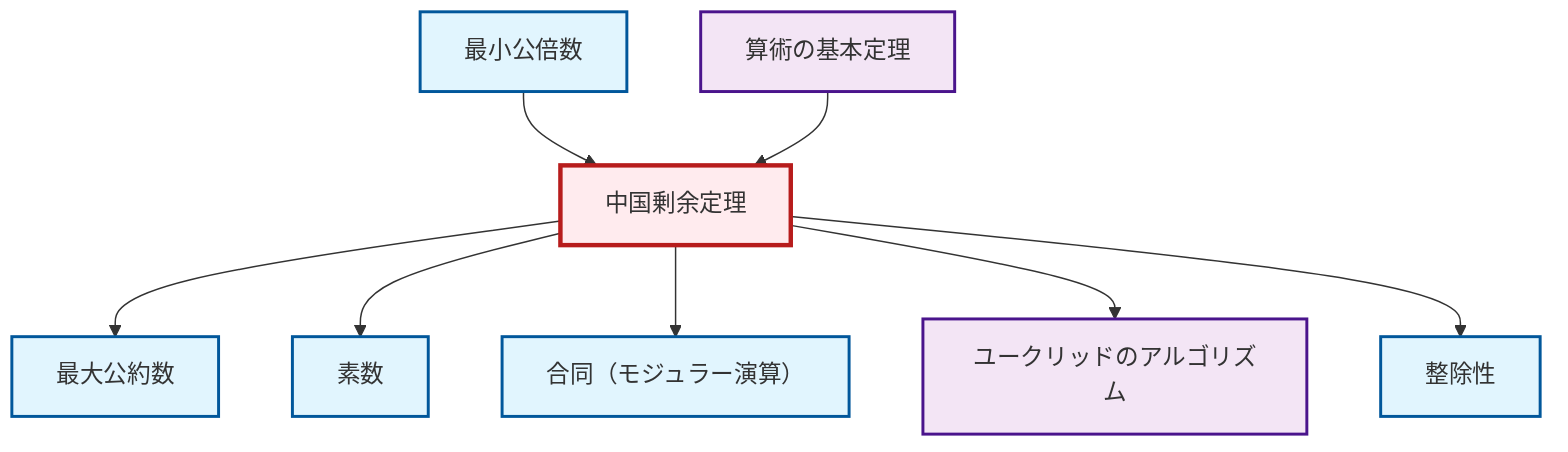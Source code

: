 graph TD
    classDef definition fill:#e1f5fe,stroke:#01579b,stroke-width:2px
    classDef theorem fill:#f3e5f5,stroke:#4a148c,stroke-width:2px
    classDef axiom fill:#fff3e0,stroke:#e65100,stroke-width:2px
    classDef example fill:#e8f5e9,stroke:#1b5e20,stroke-width:2px
    classDef current fill:#ffebee,stroke:#b71c1c,stroke-width:3px
    thm-fundamental-arithmetic["算術の基本定理"]:::theorem
    def-lcm["最小公倍数"]:::definition
    thm-chinese-remainder["中国剰余定理"]:::theorem
    def-prime["素数"]:::definition
    def-gcd["最大公約数"]:::definition
    def-congruence["合同（モジュラー演算）"]:::definition
    def-divisibility["整除性"]:::definition
    thm-euclidean-algorithm["ユークリッドのアルゴリズム"]:::theorem
    thm-chinese-remainder --> def-gcd
    thm-chinese-remainder --> def-prime
    def-lcm --> thm-chinese-remainder
    thm-chinese-remainder --> def-congruence
    thm-chinese-remainder --> thm-euclidean-algorithm
    thm-chinese-remainder --> def-divisibility
    thm-fundamental-arithmetic --> thm-chinese-remainder
    class thm-chinese-remainder current